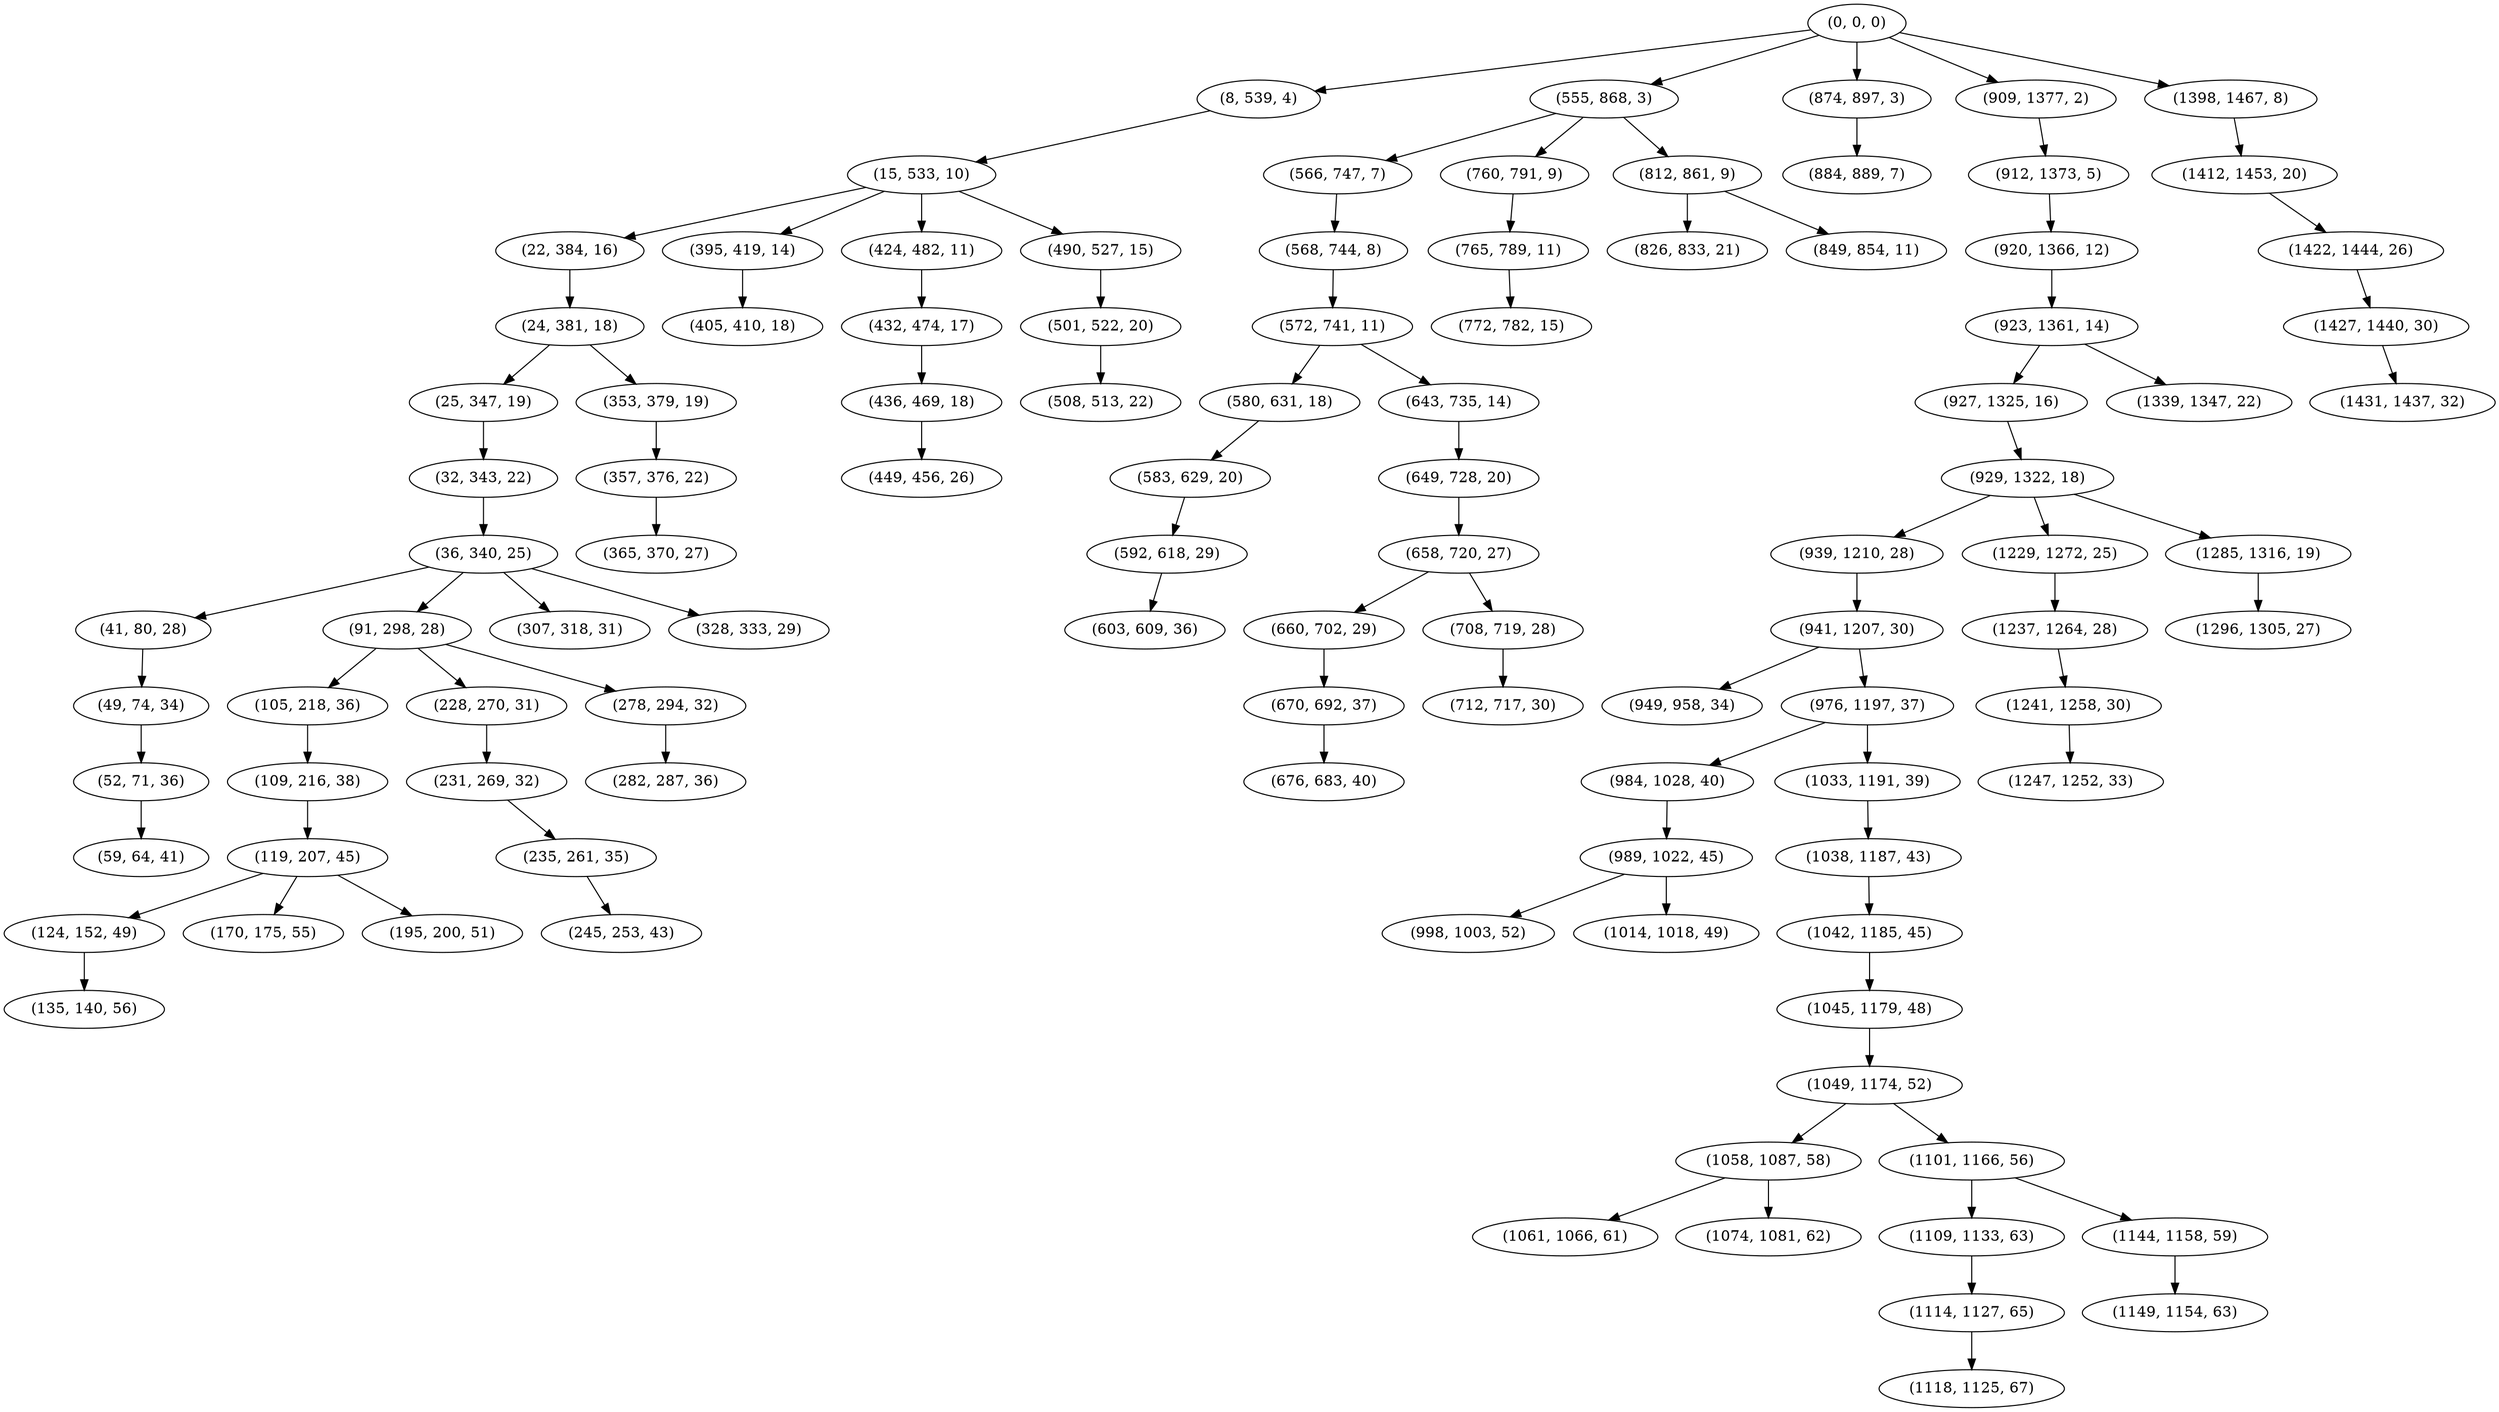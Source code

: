 digraph tree {
    "(0, 0, 0)";
    "(8, 539, 4)";
    "(15, 533, 10)";
    "(22, 384, 16)";
    "(24, 381, 18)";
    "(25, 347, 19)";
    "(32, 343, 22)";
    "(36, 340, 25)";
    "(41, 80, 28)";
    "(49, 74, 34)";
    "(52, 71, 36)";
    "(59, 64, 41)";
    "(91, 298, 28)";
    "(105, 218, 36)";
    "(109, 216, 38)";
    "(119, 207, 45)";
    "(124, 152, 49)";
    "(135, 140, 56)";
    "(170, 175, 55)";
    "(195, 200, 51)";
    "(228, 270, 31)";
    "(231, 269, 32)";
    "(235, 261, 35)";
    "(245, 253, 43)";
    "(278, 294, 32)";
    "(282, 287, 36)";
    "(307, 318, 31)";
    "(328, 333, 29)";
    "(353, 379, 19)";
    "(357, 376, 22)";
    "(365, 370, 27)";
    "(395, 419, 14)";
    "(405, 410, 18)";
    "(424, 482, 11)";
    "(432, 474, 17)";
    "(436, 469, 18)";
    "(449, 456, 26)";
    "(490, 527, 15)";
    "(501, 522, 20)";
    "(508, 513, 22)";
    "(555, 868, 3)";
    "(566, 747, 7)";
    "(568, 744, 8)";
    "(572, 741, 11)";
    "(580, 631, 18)";
    "(583, 629, 20)";
    "(592, 618, 29)";
    "(603, 609, 36)";
    "(643, 735, 14)";
    "(649, 728, 20)";
    "(658, 720, 27)";
    "(660, 702, 29)";
    "(670, 692, 37)";
    "(676, 683, 40)";
    "(708, 719, 28)";
    "(712, 717, 30)";
    "(760, 791, 9)";
    "(765, 789, 11)";
    "(772, 782, 15)";
    "(812, 861, 9)";
    "(826, 833, 21)";
    "(849, 854, 11)";
    "(874, 897, 3)";
    "(884, 889, 7)";
    "(909, 1377, 2)";
    "(912, 1373, 5)";
    "(920, 1366, 12)";
    "(923, 1361, 14)";
    "(927, 1325, 16)";
    "(929, 1322, 18)";
    "(939, 1210, 28)";
    "(941, 1207, 30)";
    "(949, 958, 34)";
    "(976, 1197, 37)";
    "(984, 1028, 40)";
    "(989, 1022, 45)";
    "(998, 1003, 52)";
    "(1014, 1018, 49)";
    "(1033, 1191, 39)";
    "(1038, 1187, 43)";
    "(1042, 1185, 45)";
    "(1045, 1179, 48)";
    "(1049, 1174, 52)";
    "(1058, 1087, 58)";
    "(1061, 1066, 61)";
    "(1074, 1081, 62)";
    "(1101, 1166, 56)";
    "(1109, 1133, 63)";
    "(1114, 1127, 65)";
    "(1118, 1125, 67)";
    "(1144, 1158, 59)";
    "(1149, 1154, 63)";
    "(1229, 1272, 25)";
    "(1237, 1264, 28)";
    "(1241, 1258, 30)";
    "(1247, 1252, 33)";
    "(1285, 1316, 19)";
    "(1296, 1305, 27)";
    "(1339, 1347, 22)";
    "(1398, 1467, 8)";
    "(1412, 1453, 20)";
    "(1422, 1444, 26)";
    "(1427, 1440, 30)";
    "(1431, 1437, 32)";
    "(0, 0, 0)" -> "(8, 539, 4)";
    "(0, 0, 0)" -> "(555, 868, 3)";
    "(0, 0, 0)" -> "(874, 897, 3)";
    "(0, 0, 0)" -> "(909, 1377, 2)";
    "(0, 0, 0)" -> "(1398, 1467, 8)";
    "(8, 539, 4)" -> "(15, 533, 10)";
    "(15, 533, 10)" -> "(22, 384, 16)";
    "(15, 533, 10)" -> "(395, 419, 14)";
    "(15, 533, 10)" -> "(424, 482, 11)";
    "(15, 533, 10)" -> "(490, 527, 15)";
    "(22, 384, 16)" -> "(24, 381, 18)";
    "(24, 381, 18)" -> "(25, 347, 19)";
    "(24, 381, 18)" -> "(353, 379, 19)";
    "(25, 347, 19)" -> "(32, 343, 22)";
    "(32, 343, 22)" -> "(36, 340, 25)";
    "(36, 340, 25)" -> "(41, 80, 28)";
    "(36, 340, 25)" -> "(91, 298, 28)";
    "(36, 340, 25)" -> "(307, 318, 31)";
    "(36, 340, 25)" -> "(328, 333, 29)";
    "(41, 80, 28)" -> "(49, 74, 34)";
    "(49, 74, 34)" -> "(52, 71, 36)";
    "(52, 71, 36)" -> "(59, 64, 41)";
    "(91, 298, 28)" -> "(105, 218, 36)";
    "(91, 298, 28)" -> "(228, 270, 31)";
    "(91, 298, 28)" -> "(278, 294, 32)";
    "(105, 218, 36)" -> "(109, 216, 38)";
    "(109, 216, 38)" -> "(119, 207, 45)";
    "(119, 207, 45)" -> "(124, 152, 49)";
    "(119, 207, 45)" -> "(170, 175, 55)";
    "(119, 207, 45)" -> "(195, 200, 51)";
    "(124, 152, 49)" -> "(135, 140, 56)";
    "(228, 270, 31)" -> "(231, 269, 32)";
    "(231, 269, 32)" -> "(235, 261, 35)";
    "(235, 261, 35)" -> "(245, 253, 43)";
    "(278, 294, 32)" -> "(282, 287, 36)";
    "(353, 379, 19)" -> "(357, 376, 22)";
    "(357, 376, 22)" -> "(365, 370, 27)";
    "(395, 419, 14)" -> "(405, 410, 18)";
    "(424, 482, 11)" -> "(432, 474, 17)";
    "(432, 474, 17)" -> "(436, 469, 18)";
    "(436, 469, 18)" -> "(449, 456, 26)";
    "(490, 527, 15)" -> "(501, 522, 20)";
    "(501, 522, 20)" -> "(508, 513, 22)";
    "(555, 868, 3)" -> "(566, 747, 7)";
    "(555, 868, 3)" -> "(760, 791, 9)";
    "(555, 868, 3)" -> "(812, 861, 9)";
    "(566, 747, 7)" -> "(568, 744, 8)";
    "(568, 744, 8)" -> "(572, 741, 11)";
    "(572, 741, 11)" -> "(580, 631, 18)";
    "(572, 741, 11)" -> "(643, 735, 14)";
    "(580, 631, 18)" -> "(583, 629, 20)";
    "(583, 629, 20)" -> "(592, 618, 29)";
    "(592, 618, 29)" -> "(603, 609, 36)";
    "(643, 735, 14)" -> "(649, 728, 20)";
    "(649, 728, 20)" -> "(658, 720, 27)";
    "(658, 720, 27)" -> "(660, 702, 29)";
    "(658, 720, 27)" -> "(708, 719, 28)";
    "(660, 702, 29)" -> "(670, 692, 37)";
    "(670, 692, 37)" -> "(676, 683, 40)";
    "(708, 719, 28)" -> "(712, 717, 30)";
    "(760, 791, 9)" -> "(765, 789, 11)";
    "(765, 789, 11)" -> "(772, 782, 15)";
    "(812, 861, 9)" -> "(826, 833, 21)";
    "(812, 861, 9)" -> "(849, 854, 11)";
    "(874, 897, 3)" -> "(884, 889, 7)";
    "(909, 1377, 2)" -> "(912, 1373, 5)";
    "(912, 1373, 5)" -> "(920, 1366, 12)";
    "(920, 1366, 12)" -> "(923, 1361, 14)";
    "(923, 1361, 14)" -> "(927, 1325, 16)";
    "(923, 1361, 14)" -> "(1339, 1347, 22)";
    "(927, 1325, 16)" -> "(929, 1322, 18)";
    "(929, 1322, 18)" -> "(939, 1210, 28)";
    "(929, 1322, 18)" -> "(1229, 1272, 25)";
    "(929, 1322, 18)" -> "(1285, 1316, 19)";
    "(939, 1210, 28)" -> "(941, 1207, 30)";
    "(941, 1207, 30)" -> "(949, 958, 34)";
    "(941, 1207, 30)" -> "(976, 1197, 37)";
    "(976, 1197, 37)" -> "(984, 1028, 40)";
    "(976, 1197, 37)" -> "(1033, 1191, 39)";
    "(984, 1028, 40)" -> "(989, 1022, 45)";
    "(989, 1022, 45)" -> "(998, 1003, 52)";
    "(989, 1022, 45)" -> "(1014, 1018, 49)";
    "(1033, 1191, 39)" -> "(1038, 1187, 43)";
    "(1038, 1187, 43)" -> "(1042, 1185, 45)";
    "(1042, 1185, 45)" -> "(1045, 1179, 48)";
    "(1045, 1179, 48)" -> "(1049, 1174, 52)";
    "(1049, 1174, 52)" -> "(1058, 1087, 58)";
    "(1049, 1174, 52)" -> "(1101, 1166, 56)";
    "(1058, 1087, 58)" -> "(1061, 1066, 61)";
    "(1058, 1087, 58)" -> "(1074, 1081, 62)";
    "(1101, 1166, 56)" -> "(1109, 1133, 63)";
    "(1101, 1166, 56)" -> "(1144, 1158, 59)";
    "(1109, 1133, 63)" -> "(1114, 1127, 65)";
    "(1114, 1127, 65)" -> "(1118, 1125, 67)";
    "(1144, 1158, 59)" -> "(1149, 1154, 63)";
    "(1229, 1272, 25)" -> "(1237, 1264, 28)";
    "(1237, 1264, 28)" -> "(1241, 1258, 30)";
    "(1241, 1258, 30)" -> "(1247, 1252, 33)";
    "(1285, 1316, 19)" -> "(1296, 1305, 27)";
    "(1398, 1467, 8)" -> "(1412, 1453, 20)";
    "(1412, 1453, 20)" -> "(1422, 1444, 26)";
    "(1422, 1444, 26)" -> "(1427, 1440, 30)";
    "(1427, 1440, 30)" -> "(1431, 1437, 32)";
}
